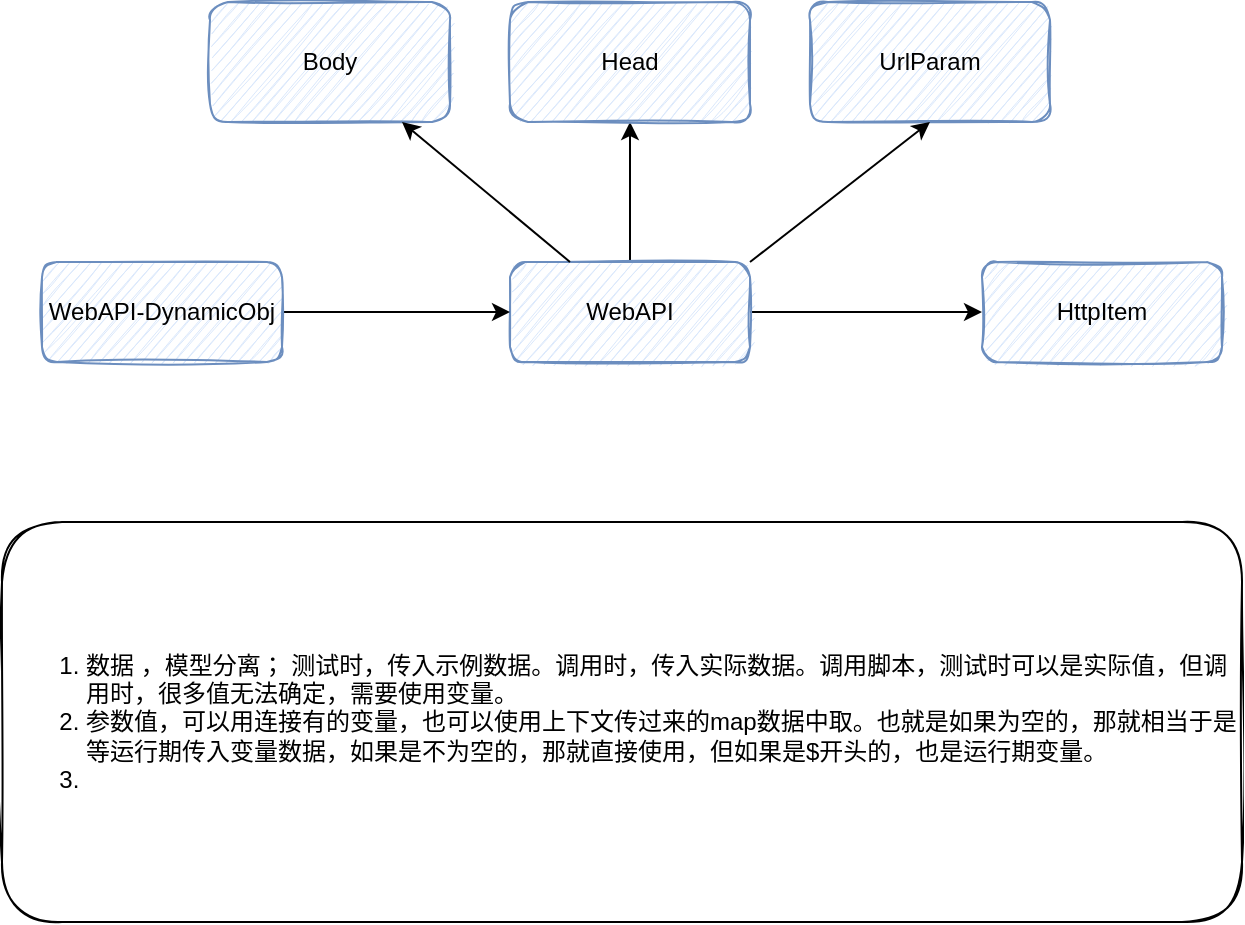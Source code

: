 <mxfile version="20.2.7" type="github">
  <diagram id="cB2_Wi9ztHBC_7jvgDyW" name="第 1 页">
    <mxGraphModel dx="1018" dy="657" grid="1" gridSize="10" guides="1" tooltips="1" connect="1" arrows="1" fold="1" page="1" pageScale="1" pageWidth="827" pageHeight="1169" math="0" shadow="0">
      <root>
        <mxCell id="0" />
        <mxCell id="1" parent="0" />
        <mxCell id="rzXQg3vO84eEyRsMpJyL-8" value="" style="edgeStyle=orthogonalEdgeStyle;rounded=0;orthogonalLoop=1;jettySize=auto;html=1;" edge="1" parent="1" source="rzXQg3vO84eEyRsMpJyL-2" target="rzXQg3vO84eEyRsMpJyL-5">
          <mxGeometry relative="1" as="geometry" />
        </mxCell>
        <mxCell id="rzXQg3vO84eEyRsMpJyL-13" value="" style="edgeStyle=orthogonalEdgeStyle;rounded=0;orthogonalLoop=1;jettySize=auto;html=1;" edge="1" parent="1" source="rzXQg3vO84eEyRsMpJyL-2" target="rzXQg3vO84eEyRsMpJyL-12">
          <mxGeometry relative="1" as="geometry" />
        </mxCell>
        <mxCell id="rzXQg3vO84eEyRsMpJyL-2" value="WebAPI" style="rounded=1;whiteSpace=wrap;html=1;sketch=1;fillColor=#dae8fc;strokeColor=#6c8ebf;" vertex="1" parent="1">
          <mxGeometry x="354" y="320" width="120" height="50" as="geometry" />
        </mxCell>
        <mxCell id="rzXQg3vO84eEyRsMpJyL-4" value="Body" style="rounded=1;whiteSpace=wrap;html=1;sketch=1;fillColor=#dae8fc;strokeColor=#6c8ebf;" vertex="1" parent="1">
          <mxGeometry x="204" y="190" width="120" height="60" as="geometry" />
        </mxCell>
        <mxCell id="rzXQg3vO84eEyRsMpJyL-5" value="Head" style="rounded=1;whiteSpace=wrap;html=1;sketch=1;fillColor=#dae8fc;strokeColor=#6c8ebf;" vertex="1" parent="1">
          <mxGeometry x="354" y="190" width="120" height="60" as="geometry" />
        </mxCell>
        <mxCell id="rzXQg3vO84eEyRsMpJyL-6" value="UrlParam" style="rounded=1;whiteSpace=wrap;html=1;sketch=1;fillColor=#dae8fc;strokeColor=#6c8ebf;" vertex="1" parent="1">
          <mxGeometry x="504" y="190" width="120" height="60" as="geometry" />
        </mxCell>
        <mxCell id="rzXQg3vO84eEyRsMpJyL-7" value="" style="endArrow=classic;html=1;rounded=0;" edge="1" parent="1" source="rzXQg3vO84eEyRsMpJyL-2" target="rzXQg3vO84eEyRsMpJyL-4">
          <mxGeometry width="50" height="50" relative="1" as="geometry">
            <mxPoint x="514" y="460" as="sourcePoint" />
            <mxPoint x="564" y="410" as="targetPoint" />
          </mxGeometry>
        </mxCell>
        <mxCell id="rzXQg3vO84eEyRsMpJyL-9" value="" style="endArrow=classic;html=1;rounded=0;exitX=1;exitY=0;exitDx=0;exitDy=0;entryX=0.5;entryY=1;entryDx=0;entryDy=0;" edge="1" parent="1" source="rzXQg3vO84eEyRsMpJyL-2" target="rzXQg3vO84eEyRsMpJyL-6">
          <mxGeometry width="50" height="50" relative="1" as="geometry">
            <mxPoint x="514" y="460" as="sourcePoint" />
            <mxPoint x="564" y="410" as="targetPoint" />
          </mxGeometry>
        </mxCell>
        <mxCell id="rzXQg3vO84eEyRsMpJyL-11" style="edgeStyle=orthogonalEdgeStyle;rounded=0;orthogonalLoop=1;jettySize=auto;html=1;" edge="1" parent="1" source="rzXQg3vO84eEyRsMpJyL-10" target="rzXQg3vO84eEyRsMpJyL-2">
          <mxGeometry relative="1" as="geometry" />
        </mxCell>
        <mxCell id="rzXQg3vO84eEyRsMpJyL-10" value="WebAPI-DynamicObj" style="rounded=1;whiteSpace=wrap;html=1;sketch=1;fillColor=#dae8fc;strokeColor=#6c8ebf;" vertex="1" parent="1">
          <mxGeometry x="120" y="320" width="120" height="50" as="geometry" />
        </mxCell>
        <mxCell id="rzXQg3vO84eEyRsMpJyL-12" value="HttpItem" style="rounded=1;whiteSpace=wrap;html=1;sketch=1;fillColor=#dae8fc;strokeColor=#6c8ebf;" vertex="1" parent="1">
          <mxGeometry x="590" y="320" width="120" height="50" as="geometry" />
        </mxCell>
        <mxCell id="rzXQg3vO84eEyRsMpJyL-16" value="&lt;ol&gt;&lt;li&gt;数据 ，模型分离； 测试时，传入示例数据。调用时，传入实际数据。调用脚本，测试时可以是实际值，但调用时，很多值无法确定，需要使用变量。&lt;/li&gt;&lt;li&gt;参数值，可以用连接有的变量，也可以使用上下文传过来的map数据中取。也就是如果为空的，那就相当于是等运行期传入变量数据，如果是不为空的，那就直接使用，但如果是$开头的，也是运行期变量。&lt;/li&gt;&lt;li&gt;&lt;br&gt;&lt;/li&gt;&lt;/ol&gt;" style="rounded=1;whiteSpace=wrap;html=1;sketch=1;align=left;" vertex="1" parent="1">
          <mxGeometry x="100" y="450" width="620" height="200" as="geometry" />
        </mxCell>
      </root>
    </mxGraphModel>
  </diagram>
</mxfile>
